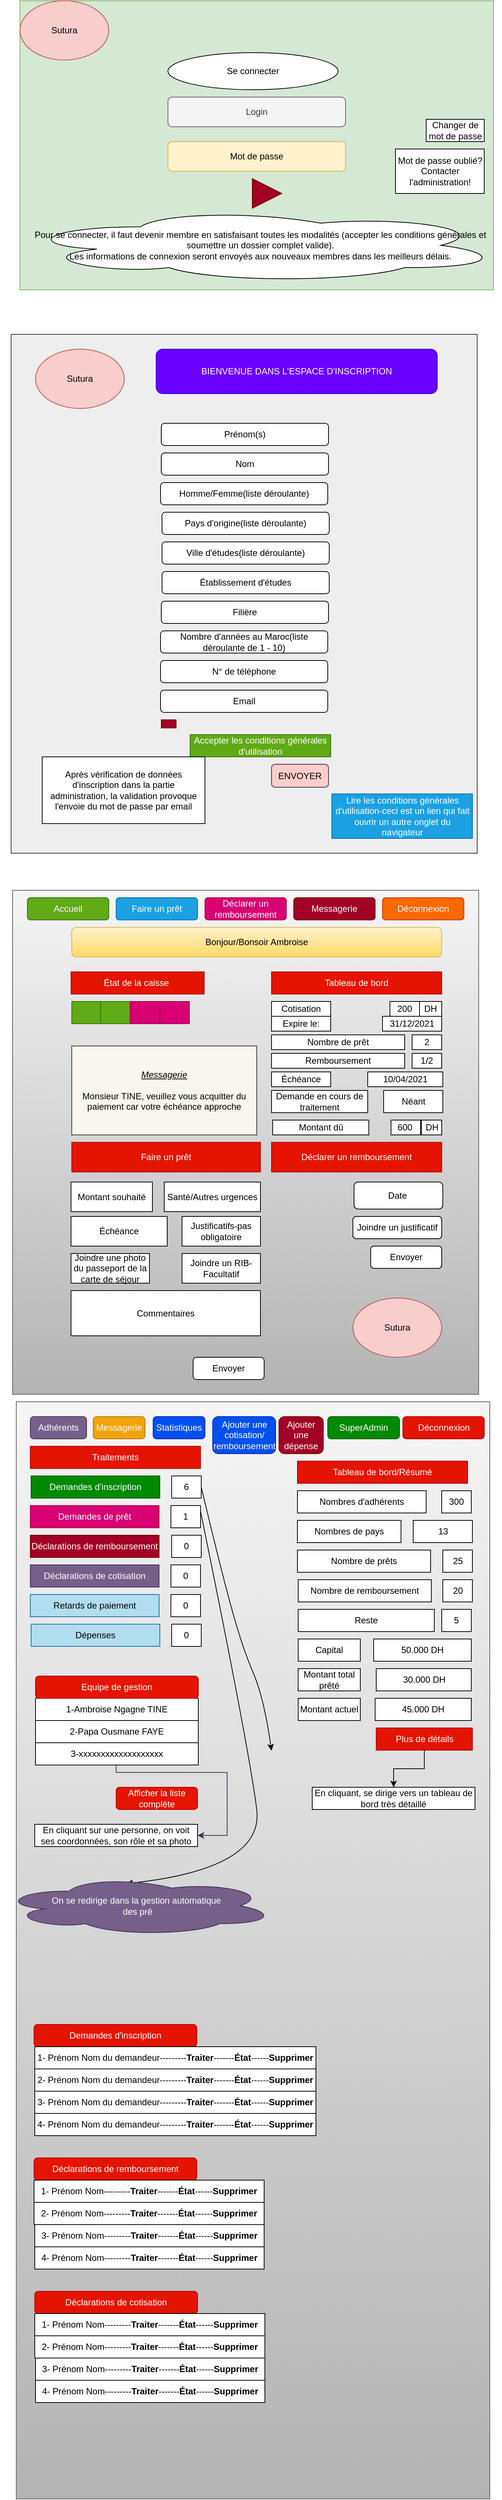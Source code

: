 <mxfile version="14.4.9" type="github">
  <diagram id="IibwhsUdMYKJf8pqr-UW" name="Page-1">
    <mxGraphModel dx="1252" dy="643" grid="1" gridSize="10" guides="1" tooltips="1" connect="1" arrows="1" fold="1" page="1" pageScale="1" pageWidth="827" pageHeight="1169" math="0" shadow="0">
      <root>
        <mxCell id="0" />
        <mxCell id="1" parent="0" />
        <mxCell id="SDGDesWbccRSjYrfOrNV-1" value="" style="rounded=0;whiteSpace=wrap;html=1;fillColor=#d5e8d4;strokeColor=#82b366;" parent="1" vertex="1">
          <mxGeometry x="80" y="80" width="640" height="390" as="geometry" />
        </mxCell>
        <mxCell id="SDGDesWbccRSjYrfOrNV-2" value="Login" style="rounded=1;whiteSpace=wrap;html=1;fillColor=#f5f5f5;strokeColor=#666666;fontColor=#333333;" parent="1" vertex="1">
          <mxGeometry x="280" y="210" width="240" height="40" as="geometry" />
        </mxCell>
        <mxCell id="SDGDesWbccRSjYrfOrNV-3" value="Mot de passe" style="rounded=1;whiteSpace=wrap;html=1;fillColor=#fff2cc;strokeColor=#d6b656;" parent="1" vertex="1">
          <mxGeometry x="280" y="270" width="240" height="40" as="geometry" />
        </mxCell>
        <mxCell id="SDGDesWbccRSjYrfOrNV-4" value="Se connecter" style="ellipse;whiteSpace=wrap;html=1;" parent="1" vertex="1">
          <mxGeometry x="280" y="150" width="230" height="50" as="geometry" />
        </mxCell>
        <mxCell id="SDGDesWbccRSjYrfOrNV-5" value="" style="triangle;whiteSpace=wrap;html=1;fillColor=#a20025;strokeColor=#6F0000;fontColor=#ffffff;" parent="1" vertex="1">
          <mxGeometry x="394" y="320" width="40" height="40" as="geometry" />
        </mxCell>
        <mxCell id="SDGDesWbccRSjYrfOrNV-6" value="Sutura" style="ellipse;whiteSpace=wrap;html=1;fillColor=#f8cecc;strokeColor=#b85450;" parent="1" vertex="1">
          <mxGeometry x="80" y="80" width="120" height="80" as="geometry" />
        </mxCell>
        <mxCell id="SDGDesWbccRSjYrfOrNV-7" value="Pour se connecter, il faut devenir membre en satisfaisant toutes les modalités (accepter les conditions générales et soumettre un dossier complet valide).&lt;br&gt;Les informations de connexion seront envoyés aux nouveaux membres dans les meilleurs délais." style="ellipse;shape=cloud;whiteSpace=wrap;html=1;" parent="1" vertex="1">
          <mxGeometry x="80" y="360" width="650" height="100" as="geometry" />
        </mxCell>
        <mxCell id="SDGDesWbccRSjYrfOrNV-8" value="" style="rounded=0;whiteSpace=wrap;html=1;fillColor=#eeeeee;strokeColor=#36393d;" parent="1" vertex="1">
          <mxGeometry x="68" y="530" width="630" height="700" as="geometry" />
        </mxCell>
        <mxCell id="SDGDesWbccRSjYrfOrNV-9" value="BIENVENUE DANS L&#39;ESPACE D&#39;INSCRIPTION" style="rounded=1;whiteSpace=wrap;html=1;fillColor=#6a00ff;strokeColor=#3700CC;fontColor=#ffffff;" parent="1" vertex="1">
          <mxGeometry x="264" y="550" width="380" height="60" as="geometry" />
        </mxCell>
        <mxCell id="SDGDesWbccRSjYrfOrNV-10" value="Sutura" style="ellipse;whiteSpace=wrap;html=1;fillColor=#f8cecc;strokeColor=#b85450;" parent="1" vertex="1">
          <mxGeometry x="101" y="550" width="120" height="80" as="geometry" />
        </mxCell>
        <mxCell id="SDGDesWbccRSjYrfOrNV-11" value="Prénom(s)" style="rounded=1;whiteSpace=wrap;html=1;" parent="1" vertex="1">
          <mxGeometry x="271" y="650" width="226" height="30" as="geometry" />
        </mxCell>
        <mxCell id="SDGDesWbccRSjYrfOrNV-12" value="Nom" style="rounded=1;whiteSpace=wrap;html=1;" parent="1" vertex="1">
          <mxGeometry x="271" y="690" width="226" height="30" as="geometry" />
        </mxCell>
        <mxCell id="SDGDesWbccRSjYrfOrNV-13" value="Pays d&#39;origine(liste déroulante)" style="rounded=1;whiteSpace=wrap;html=1;" parent="1" vertex="1">
          <mxGeometry x="272" y="770" width="226" height="30" as="geometry" />
        </mxCell>
        <mxCell id="SDGDesWbccRSjYrfOrNV-14" value="Ville d&#39;études(liste déroulante)" style="rounded=1;whiteSpace=wrap;html=1;" parent="1" vertex="1">
          <mxGeometry x="272" y="810" width="226" height="30" as="geometry" />
        </mxCell>
        <mxCell id="SDGDesWbccRSjYrfOrNV-16" value="Établissement d&#39;études" style="rounded=1;whiteSpace=wrap;html=1;" parent="1" vertex="1">
          <mxGeometry x="272" y="850" width="226" height="30" as="geometry" />
        </mxCell>
        <mxCell id="SDGDesWbccRSjYrfOrNV-17" value="Filière" style="rounded=1;whiteSpace=wrap;html=1;" parent="1" vertex="1">
          <mxGeometry x="271" y="890" width="226" height="30" as="geometry" />
        </mxCell>
        <mxCell id="SDGDesWbccRSjYrfOrNV-18" value="Nombre d&#39;années au Maroc(liste déroulante de 1 - 10)" style="rounded=1;whiteSpace=wrap;html=1;" parent="1" vertex="1">
          <mxGeometry x="270" y="930" width="226" height="30" as="geometry" />
        </mxCell>
        <mxCell id="SDGDesWbccRSjYrfOrNV-19" value="N° de téléphone" style="rounded=1;whiteSpace=wrap;html=1;" parent="1" vertex="1">
          <mxGeometry x="270" y="970" width="226" height="30" as="geometry" />
        </mxCell>
        <mxCell id="SDGDesWbccRSjYrfOrNV-20" value="Email" style="rounded=1;whiteSpace=wrap;html=1;" parent="1" vertex="1">
          <mxGeometry x="270" y="1010" width="226" height="30" as="geometry" />
        </mxCell>
        <mxCell id="SDGDesWbccRSjYrfOrNV-24" value="ENVOYER" style="rounded=1;whiteSpace=wrap;html=1;fillColor=#ffcccc;strokeColor=#36393d;" parent="1" vertex="1">
          <mxGeometry x="420" y="1110" width="77" height="31" as="geometry" />
        </mxCell>
        <mxCell id="SDGDesWbccRSjYrfOrNV-25" value="" style="rounded=0;whiteSpace=wrap;html=1;fillColor=#a20025;strokeColor=#6F0000;fontColor=#ffffff;" parent="1" vertex="1">
          <mxGeometry x="271" y="1050" width="20" height="11" as="geometry" />
        </mxCell>
        <mxCell id="SDGDesWbccRSjYrfOrNV-27" value="Accepter les conditions générales d&#39;utilisation" style="rounded=0;whiteSpace=wrap;html=1;fillColor=#60a917;strokeColor=#2D7600;fontColor=#ffffff;" parent="1" vertex="1">
          <mxGeometry x="310" y="1070" width="190" height="30" as="geometry" />
        </mxCell>
        <mxCell id="SDGDesWbccRSjYrfOrNV-28" value="Lire les conditions générales d&#39;utilisation-ceci est un lien qui fait ouvrir un autre onglet du navigateur" style="rounded=0;whiteSpace=wrap;html=1;fillColor=#1ba1e2;strokeColor=#006EAF;fontColor=#ffffff;" parent="1" vertex="1">
          <mxGeometry x="501.5" y="1150" width="190" height="60" as="geometry" />
        </mxCell>
        <mxCell id="SDGDesWbccRSjYrfOrNV-29" value="" style="rounded=0;whiteSpace=wrap;html=1;gradientColor=#b3b3b3;fillColor=#f5f5f5;strokeColor=#666666;" parent="1" vertex="1">
          <mxGeometry x="70" y="1280" width="630" height="680" as="geometry" />
        </mxCell>
        <mxCell id="SDGDesWbccRSjYrfOrNV-30" value="Accueil" style="rounded=1;whiteSpace=wrap;html=1;fillColor=#60a917;strokeColor=#2D7600;fontColor=#ffffff;" parent="1" vertex="1">
          <mxGeometry x="90" y="1290" width="110" height="30" as="geometry" />
        </mxCell>
        <mxCell id="SDGDesWbccRSjYrfOrNV-31" value="Faire un prêt" style="rounded=1;whiteSpace=wrap;html=1;fillColor=#1ba1e2;strokeColor=#006EAF;fontColor=#ffffff;" parent="1" vertex="1">
          <mxGeometry x="210" y="1290" width="110" height="30" as="geometry" />
        </mxCell>
        <mxCell id="SDGDesWbccRSjYrfOrNV-32" value="Déclarer un remboursement" style="rounded=1;whiteSpace=wrap;html=1;fillColor=#d80073;strokeColor=#A50040;fontColor=#ffffff;" parent="1" vertex="1">
          <mxGeometry x="330" y="1290" width="110" height="30" as="geometry" />
        </mxCell>
        <mxCell id="SDGDesWbccRSjYrfOrNV-33" value="Messagerie" style="rounded=1;whiteSpace=wrap;html=1;fillColor=#a20025;strokeColor=#6F0000;fontColor=#ffffff;" parent="1" vertex="1">
          <mxGeometry x="450" y="1290" width="110" height="30" as="geometry" />
        </mxCell>
        <mxCell id="SDGDesWbccRSjYrfOrNV-34" value="Déconnexion" style="rounded=1;whiteSpace=wrap;html=1;fillColor=#fa6800;strokeColor=#C73500;fontColor=#ffffff;" parent="1" vertex="1">
          <mxGeometry x="570" y="1290" width="110" height="30" as="geometry" />
        </mxCell>
        <mxCell id="SDGDesWbccRSjYrfOrNV-35" value="Bonjour/Bonsoir Ambroise" style="rounded=1;whiteSpace=wrap;html=1;fillColor=#fff2cc;strokeColor=#d6b656;gradientColor=#ffd966;" parent="1" vertex="1">
          <mxGeometry x="170" y="1330" width="430" height="40" as="geometry" />
        </mxCell>
        <mxCell id="SDGDesWbccRSjYrfOrNV-36" value="État de la caisse&amp;nbsp;" style="rounded=0;whiteSpace=wrap;html=1;fillColor=#e51400;strokeColor=#B20000;fontColor=#ffffff;" parent="1" vertex="1">
          <mxGeometry x="149" y="1390" width="180" height="30" as="geometry" />
        </mxCell>
        <mxCell id="SDGDesWbccRSjYrfOrNV-37" value="" style="rounded=0;whiteSpace=wrap;html=1;fillColor=#60a917;strokeColor=#2D7600;fontColor=#ffffff;" parent="1" vertex="1">
          <mxGeometry x="150" y="1430" width="40" height="30" as="geometry" />
        </mxCell>
        <mxCell id="SDGDesWbccRSjYrfOrNV-38" value="" style="rounded=0;whiteSpace=wrap;html=1;fillColor=#60a917;strokeColor=#2D7600;fontColor=#ffffff;" parent="1" vertex="1">
          <mxGeometry x="189" y="1430" width="40" height="30" as="geometry" />
        </mxCell>
        <mxCell id="SDGDesWbccRSjYrfOrNV-39" value="" style="rounded=0;whiteSpace=wrap;html=1;fillColor=#d80073;strokeColor=#A50040;fontColor=#ffffff;" parent="1" vertex="1">
          <mxGeometry x="229" y="1430" width="40" height="30" as="geometry" />
        </mxCell>
        <mxCell id="SDGDesWbccRSjYrfOrNV-40" value="" style="rounded=0;whiteSpace=wrap;html=1;fillColor=#d80073;strokeColor=#A50040;fontColor=#ffffff;" parent="1" vertex="1">
          <mxGeometry x="269" y="1430" width="40" height="30" as="geometry" />
        </mxCell>
        <mxCell id="SDGDesWbccRSjYrfOrNV-41" value="&lt;i&gt;&lt;u&gt;Messagerie&lt;br&gt;&lt;/u&gt;&lt;/i&gt;&lt;br&gt;Monsieur TINE, veuillez vous acquitter du paiement car votre échéance approche" style="rounded=0;whiteSpace=wrap;html=1;fillColor=#f9f7ed;strokeColor=#36393d;" parent="1" vertex="1">
          <mxGeometry x="154" y="1490" width="240" height="90" as="geometry" />
        </mxCell>
        <mxCell id="SDGDesWbccRSjYrfOrNV-42" value="Faire un prêt" style="rounded=0;whiteSpace=wrap;html=1;fillColor=#e51400;strokeColor=#B20000;fontColor=#ffffff;" parent="1" vertex="1">
          <mxGeometry x="155" y="1620" width="250" height="40" as="geometry" />
        </mxCell>
        <mxCell id="SDGDesWbccRSjYrfOrNV-43" value="Nombre de prêt" style="rounded=0;whiteSpace=wrap;html=1;" parent="1" vertex="1">
          <mxGeometry x="420" y="1475" width="180" height="20" as="geometry" />
        </mxCell>
        <mxCell id="SDGDesWbccRSjYrfOrNV-45" value="2" style="rounded=0;whiteSpace=wrap;html=1;" parent="1" vertex="1">
          <mxGeometry x="610" y="1475" width="40" height="20" as="geometry" />
        </mxCell>
        <mxCell id="SDGDesWbccRSjYrfOrNV-46" value="Remboursement" style="rounded=0;whiteSpace=wrap;html=1;" parent="1" vertex="1">
          <mxGeometry x="420" y="1500" width="180" height="20" as="geometry" />
        </mxCell>
        <mxCell id="SDGDesWbccRSjYrfOrNV-47" value="1/2" style="rounded=0;whiteSpace=wrap;html=1;" parent="1" vertex="1">
          <mxGeometry x="610" y="1500" width="40" height="20" as="geometry" />
        </mxCell>
        <mxCell id="SDGDesWbccRSjYrfOrNV-49" value="Échéance" style="rounded=0;whiteSpace=wrap;html=1;" parent="1" vertex="1">
          <mxGeometry x="420" y="1525" width="80" height="20" as="geometry" />
        </mxCell>
        <mxCell id="SDGDesWbccRSjYrfOrNV-50" value="10/04/2021" style="rounded=0;whiteSpace=wrap;html=1;" parent="1" vertex="1">
          <mxGeometry x="550" y="1525" width="101.5" height="20" as="geometry" />
        </mxCell>
        <mxCell id="SDGDesWbccRSjYrfOrNV-51" value="Montant souhaité" style="rounded=0;whiteSpace=wrap;html=1;" parent="1" vertex="1">
          <mxGeometry x="149" y="1673.5" width="110" height="40" as="geometry" />
        </mxCell>
        <mxCell id="SDGDesWbccRSjYrfOrNV-53" value="Santé/Autres urgences" style="rounded=0;whiteSpace=wrap;html=1;" parent="1" vertex="1">
          <mxGeometry x="275" y="1673.5" width="130" height="40" as="geometry" />
        </mxCell>
        <mxCell id="SDGDesWbccRSjYrfOrNV-54" value="Échéance" style="rounded=0;whiteSpace=wrap;html=1;" parent="1" vertex="1">
          <mxGeometry x="149" y="1720" width="130" height="40" as="geometry" />
        </mxCell>
        <mxCell id="SDGDesWbccRSjYrfOrNV-57" value="Envoyer" style="rounded=1;whiteSpace=wrap;html=1;" parent="1" vertex="1">
          <mxGeometry x="314" y="1910" width="96" height="30" as="geometry" />
        </mxCell>
        <mxCell id="SDGDesWbccRSjYrfOrNV-58" value="Demande en cours de traitement" style="rounded=0;whiteSpace=wrap;html=1;" parent="1" vertex="1">
          <mxGeometry x="420" y="1550" width="130" height="30" as="geometry" />
        </mxCell>
        <mxCell id="SDGDesWbccRSjYrfOrNV-59" value="Néant" style="rounded=0;whiteSpace=wrap;html=1;" parent="1" vertex="1">
          <mxGeometry x="571.5" y="1550" width="80" height="30" as="geometry" />
        </mxCell>
        <mxCell id="SDGDesWbccRSjYrfOrNV-60" value="Déclarer un remboursement" style="rounded=0;whiteSpace=wrap;html=1;fillColor=#e51400;strokeColor=#B20000;fontColor=#ffffff;" parent="1" vertex="1">
          <mxGeometry x="420" y="1620" width="230" height="40" as="geometry" />
        </mxCell>
        <mxCell id="SDGDesWbccRSjYrfOrNV-61" value="Date&amp;nbsp;" style="rounded=1;whiteSpace=wrap;html=1;" parent="1" vertex="1">
          <mxGeometry x="531.5" y="1673.5" width="120" height="36.5" as="geometry" />
        </mxCell>
        <mxCell id="SDGDesWbccRSjYrfOrNV-62" value="Joindre un justificatif" style="rounded=1;whiteSpace=wrap;html=1;" parent="1" vertex="1">
          <mxGeometry x="530" y="1720" width="120" height="30" as="geometry" />
        </mxCell>
        <mxCell id="SDGDesWbccRSjYrfOrNV-63" value="Envoyer" style="rounded=1;whiteSpace=wrap;html=1;" parent="1" vertex="1">
          <mxGeometry x="554" y="1760" width="96" height="30" as="geometry" />
        </mxCell>
        <mxCell id="SDGDesWbccRSjYrfOrNV-66" value="Accueil" style="rounded=1;whiteSpace=wrap;html=1;fillColor=#60a917;strokeColor=#2D7600;fontColor=#ffffff;" parent="1" vertex="1">
          <mxGeometry x="90" y="1290" width="110" height="30" as="geometry" />
        </mxCell>
        <mxCell id="SDGDesWbccRSjYrfOrNV-67" value="Faire un prêt" style="rounded=1;whiteSpace=wrap;html=1;fillColor=#1ba1e2;strokeColor=#006EAF;fontColor=#ffffff;" parent="1" vertex="1">
          <mxGeometry x="210" y="1290" width="110" height="30" as="geometry" />
        </mxCell>
        <mxCell id="SDGDesWbccRSjYrfOrNV-68" value="Déclarer un remboursement" style="rounded=1;whiteSpace=wrap;html=1;fillColor=#d80073;strokeColor=#A50040;fontColor=#ffffff;" parent="1" vertex="1">
          <mxGeometry x="330" y="1290" width="110" height="30" as="geometry" />
        </mxCell>
        <mxCell id="SDGDesWbccRSjYrfOrNV-69" value="Messagerie" style="rounded=1;whiteSpace=wrap;html=1;fillColor=#a20025;strokeColor=#6F0000;fontColor=#ffffff;" parent="1" vertex="1">
          <mxGeometry x="450" y="1290" width="110" height="30" as="geometry" />
        </mxCell>
        <mxCell id="SDGDesWbccRSjYrfOrNV-70" value="Accueil" style="rounded=1;whiteSpace=wrap;html=1;fillColor=#60a917;strokeColor=#2D7600;fontColor=#ffffff;" parent="1" vertex="1">
          <mxGeometry x="90" y="1290" width="110" height="30" as="geometry" />
        </mxCell>
        <mxCell id="SDGDesWbccRSjYrfOrNV-71" value="Faire un prêt" style="rounded=1;whiteSpace=wrap;html=1;fillColor=#1ba1e2;strokeColor=#006EAF;fontColor=#ffffff;" parent="1" vertex="1">
          <mxGeometry x="210" y="1290" width="110" height="30" as="geometry" />
        </mxCell>
        <mxCell id="SDGDesWbccRSjYrfOrNV-72" value="Déclarer un remboursement" style="rounded=1;whiteSpace=wrap;html=1;fillColor=#d80073;strokeColor=#A50040;fontColor=#ffffff;" parent="1" vertex="1">
          <mxGeometry x="330" y="1290" width="110" height="30" as="geometry" />
        </mxCell>
        <mxCell id="SDGDesWbccRSjYrfOrNV-73" value="Messagerie" style="rounded=1;whiteSpace=wrap;html=1;fillColor=#a20025;strokeColor=#6F0000;fontColor=#ffffff;" parent="1" vertex="1">
          <mxGeometry x="450" y="1290" width="110" height="30" as="geometry" />
        </mxCell>
        <mxCell id="SDGDesWbccRSjYrfOrNV-74" value="Déconnexion" style="rounded=1;whiteSpace=wrap;html=1;fillColor=#fa6800;strokeColor=#C73500;fontColor=#ffffff;" parent="1" vertex="1">
          <mxGeometry x="570" y="1290" width="110" height="30" as="geometry" />
        </mxCell>
        <mxCell id="SDGDesWbccRSjYrfOrNV-75" value="Bonjour/Bonsoir Ambroise" style="rounded=1;whiteSpace=wrap;html=1;fillColor=#fff2cc;strokeColor=#d6b656;gradientColor=#ffd966;" parent="1" vertex="1">
          <mxGeometry x="170" y="1330" width="430" height="40" as="geometry" />
        </mxCell>
        <mxCell id="SDGDesWbccRSjYrfOrNV-80" value="&lt;i&gt;&lt;u&gt;Messagerie&lt;br&gt;&lt;/u&gt;&lt;/i&gt;&lt;br&gt;Monsieur TINE, veuillez vous acquitter du paiement car votre échéance approche" style="rounded=0;whiteSpace=wrap;html=1;fillColor=#f9f7ed;strokeColor=#36393d;" parent="1" vertex="1">
          <mxGeometry x="154" y="1490" width="240" height="90" as="geometry" />
        </mxCell>
        <mxCell id="SDGDesWbccRSjYrfOrNV-85" value="Accueil" style="rounded=1;whiteSpace=wrap;html=1;fillColor=#60a917;strokeColor=#2D7600;fontColor=#ffffff;" parent="1" vertex="1">
          <mxGeometry x="90" y="1290" width="110" height="30" as="geometry" />
        </mxCell>
        <mxCell id="SDGDesWbccRSjYrfOrNV-86" value="Faire un prêt" style="rounded=1;whiteSpace=wrap;html=1;fillColor=#1ba1e2;strokeColor=#006EAF;fontColor=#ffffff;" parent="1" vertex="1">
          <mxGeometry x="210" y="1290" width="110" height="30" as="geometry" />
        </mxCell>
        <mxCell id="SDGDesWbccRSjYrfOrNV-87" value="Déclarer un remboursement" style="rounded=1;whiteSpace=wrap;html=1;fillColor=#d80073;strokeColor=#A50040;fontColor=#ffffff;" parent="1" vertex="1">
          <mxGeometry x="330" y="1290" width="110" height="30" as="geometry" />
        </mxCell>
        <mxCell id="SDGDesWbccRSjYrfOrNV-88" value="Messagerie" style="rounded=1;whiteSpace=wrap;html=1;fillColor=#a20025;strokeColor=#6F0000;fontColor=#ffffff;" parent="1" vertex="1">
          <mxGeometry x="450" y="1290" width="110" height="30" as="geometry" />
        </mxCell>
        <mxCell id="SDGDesWbccRSjYrfOrNV-89" value="Déconnexion" style="rounded=1;whiteSpace=wrap;html=1;fillColor=#fa6800;strokeColor=#C73500;fontColor=#ffffff;" parent="1" vertex="1">
          <mxGeometry x="570" y="1290" width="110" height="30" as="geometry" />
        </mxCell>
        <mxCell id="SDGDesWbccRSjYrfOrNV-90" value="Bonjour/Bonsoir Ambroise" style="rounded=1;whiteSpace=wrap;html=1;fillColor=#fff2cc;strokeColor=#d6b656;gradientColor=#ffd966;" parent="1" vertex="1">
          <mxGeometry x="170" y="1330" width="430" height="40" as="geometry" />
        </mxCell>
        <mxCell id="SDGDesWbccRSjYrfOrNV-95" value="&lt;i&gt;&lt;u&gt;Messagerie&lt;br&gt;&lt;/u&gt;&lt;/i&gt;&lt;br&gt;Monsieur TINE, veuillez vous acquitter du paiement car votre échéance approche" style="rounded=0;whiteSpace=wrap;html=1;fillColor=#f9f7ed;strokeColor=#36393d;" parent="1" vertex="1">
          <mxGeometry x="154" y="1490" width="240" height="90" as="geometry" />
        </mxCell>
        <mxCell id="SDGDesWbccRSjYrfOrNV-103" value="Faire un prêt" style="rounded=0;whiteSpace=wrap;html=1;fillColor=#e51400;strokeColor=#B20000;fontColor=#ffffff;" parent="1" vertex="1">
          <mxGeometry x="155" y="1620" width="250" height="40" as="geometry" />
        </mxCell>
        <mxCell id="SDGDesWbccRSjYrfOrNV-104" value="Déclarer un remboursement" style="rounded=0;whiteSpace=wrap;html=1;fillColor=#e51400;strokeColor=#B20000;fontColor=#ffffff;" parent="1" vertex="1">
          <mxGeometry x="420" y="1620" width="230" height="40" as="geometry" />
        </mxCell>
        <mxCell id="SDGDesWbccRSjYrfOrNV-106" value="Joindre un justificatif" style="rounded=1;whiteSpace=wrap;html=1;" parent="1" vertex="1">
          <mxGeometry x="530" y="1720" width="120" height="30" as="geometry" />
        </mxCell>
        <mxCell id="SDGDesWbccRSjYrfOrNV-107" value="Envoyer" style="rounded=1;whiteSpace=wrap;html=1;" parent="1" vertex="1">
          <mxGeometry x="554" y="1760" width="96" height="30" as="geometry" />
        </mxCell>
        <mxCell id="SDGDesWbccRSjYrfOrNV-108" value="Accueil" style="rounded=1;whiteSpace=wrap;html=1;fillColor=#60a917;strokeColor=#2D7600;fontColor=#ffffff;" parent="1" vertex="1">
          <mxGeometry x="90" y="1290" width="110" height="30" as="geometry" />
        </mxCell>
        <mxCell id="SDGDesWbccRSjYrfOrNV-109" value="Faire un prêt" style="rounded=1;whiteSpace=wrap;html=1;fillColor=#1ba1e2;strokeColor=#006EAF;fontColor=#ffffff;" parent="1" vertex="1">
          <mxGeometry x="210" y="1290" width="110" height="30" as="geometry" />
        </mxCell>
        <mxCell id="SDGDesWbccRSjYrfOrNV-110" value="Déclarer un remboursement" style="rounded=1;whiteSpace=wrap;html=1;fillColor=#d80073;strokeColor=#A50040;fontColor=#ffffff;" parent="1" vertex="1">
          <mxGeometry x="330" y="1290" width="110" height="30" as="geometry" />
        </mxCell>
        <mxCell id="SDGDesWbccRSjYrfOrNV-111" value="Messagerie" style="rounded=1;whiteSpace=wrap;html=1;fillColor=#a20025;strokeColor=#6F0000;fontColor=#ffffff;" parent="1" vertex="1">
          <mxGeometry x="450" y="1290" width="110" height="30" as="geometry" />
        </mxCell>
        <mxCell id="SDGDesWbccRSjYrfOrNV-112" value="Déconnexion" style="rounded=1;whiteSpace=wrap;html=1;fillColor=#fa6800;strokeColor=#C73500;fontColor=#ffffff;" parent="1" vertex="1">
          <mxGeometry x="570" y="1290" width="110" height="30" as="geometry" />
        </mxCell>
        <mxCell id="SDGDesWbccRSjYrfOrNV-113" value="Bonjour/Bonsoir Ambroise" style="rounded=1;whiteSpace=wrap;html=1;fillColor=#fff2cc;strokeColor=#d6b656;gradientColor=#ffd966;" parent="1" vertex="1">
          <mxGeometry x="150" y="1330" width="500" height="40" as="geometry" />
        </mxCell>
        <mxCell id="SDGDesWbccRSjYrfOrNV-118" value="&lt;i&gt;&lt;u&gt;Messagerie&lt;br&gt;&lt;/u&gt;&lt;/i&gt;&lt;br&gt;Monsieur TINE, veuillez vous acquitter du paiement car votre échéance approche" style="rounded=0;whiteSpace=wrap;html=1;fillColor=#f9f7ed;strokeColor=#36393d;" parent="1" vertex="1">
          <mxGeometry x="150" y="1490" width="250" height="120" as="geometry" />
        </mxCell>
        <mxCell id="SDGDesWbccRSjYrfOrNV-126" value="Faire un prêt" style="rounded=0;whiteSpace=wrap;html=1;fillColor=#e51400;strokeColor=#B20000;fontColor=#ffffff;" parent="1" vertex="1">
          <mxGeometry x="150" y="1620" width="255" height="40" as="geometry" />
        </mxCell>
        <mxCell id="SDGDesWbccRSjYrfOrNV-127" value="Déclarer un remboursement" style="rounded=0;whiteSpace=wrap;html=1;fillColor=#e51400;strokeColor=#B20000;fontColor=#ffffff;" parent="1" vertex="1">
          <mxGeometry x="420" y="1620" width="230" height="40" as="geometry" />
        </mxCell>
        <mxCell id="SDGDesWbccRSjYrfOrNV-129" value="Joindre un justificatif" style="rounded=1;whiteSpace=wrap;html=1;" parent="1" vertex="1">
          <mxGeometry x="530" y="1720" width="120" height="30" as="geometry" />
        </mxCell>
        <mxCell id="SDGDesWbccRSjYrfOrNV-130" value="Envoyer" style="rounded=1;whiteSpace=wrap;html=1;" parent="1" vertex="1">
          <mxGeometry x="554" y="1760" width="96" height="30" as="geometry" />
        </mxCell>
        <mxCell id="SDGDesWbccRSjYrfOrNV-132" value="Justificatifs-pas obligatoire" style="rounded=0;whiteSpace=wrap;html=1;" parent="1" vertex="1">
          <mxGeometry x="299" y="1720" width="106" height="40" as="geometry" />
        </mxCell>
        <mxCell id="SDGDesWbccRSjYrfOrNV-133" value="Commentaires" style="rounded=0;whiteSpace=wrap;html=1;" parent="1" vertex="1">
          <mxGeometry x="149" y="1820" width="256" height="61" as="geometry" />
        </mxCell>
        <mxCell id="SDGDesWbccRSjYrfOrNV-135" value="Sutura" style="ellipse;whiteSpace=wrap;html=1;fillColor=#f8cecc;strokeColor=#b85450;" parent="1" vertex="1">
          <mxGeometry x="530" y="1830" width="120" height="80" as="geometry" />
        </mxCell>
        <mxCell id="SDGDesWbccRSjYrfOrNV-136" value="" style="rounded=0;whiteSpace=wrap;html=1;gradientColor=#b3b3b3;fillColor=#f5f5f5;strokeColor=#666666;" parent="1" vertex="1">
          <mxGeometry x="75" y="1970" width="640" height="1480" as="geometry" />
        </mxCell>
        <mxCell id="SDGDesWbccRSjYrfOrNV-139" value="Adhérents" style="rounded=1;whiteSpace=wrap;html=1;fillColor=#76608a;strokeColor=#432D57;fontColor=#ffffff;" parent="1" vertex="1">
          <mxGeometry x="94" y="1990" width="76" height="30" as="geometry" />
        </mxCell>
        <mxCell id="SDGDesWbccRSjYrfOrNV-140" value="Messagerie" style="rounded=1;whiteSpace=wrap;html=1;fillColor=#f0a30a;strokeColor=#BD7000;fontColor=#ffffff;" parent="1" vertex="1">
          <mxGeometry x="179" y="1990" width="70" height="30" as="geometry" />
        </mxCell>
        <mxCell id="SDGDesWbccRSjYrfOrNV-141" value="Statistiques" style="rounded=1;whiteSpace=wrap;html=1;fillColor=#0050ef;strokeColor=#001DBC;fontColor=#ffffff;" parent="1" vertex="1">
          <mxGeometry x="260" y="1990" width="70" height="30" as="geometry" />
        </mxCell>
        <mxCell id="SDGDesWbccRSjYrfOrNV-157" value="Tableau de bord" style="rounded=0;whiteSpace=wrap;html=1;fillColor=#e51400;strokeColor=#B20000;fontColor=#ffffff;" parent="1" vertex="1">
          <mxGeometry x="420" y="1390" width="230" height="30" as="geometry" />
        </mxCell>
        <mxCell id="SDGDesWbccRSjYrfOrNV-165" value="Tableau de bord/Résumé" style="rounded=0;whiteSpace=wrap;html=1;fillColor=#e51400;strokeColor=#B20000;fontColor=#ffffff;" parent="1" vertex="1">
          <mxGeometry x="455" y="2050" width="230" height="30" as="geometry" />
        </mxCell>
        <mxCell id="SDGDesWbccRSjYrfOrNV-166" value="Nombres d&#39;adhérents" style="rounded=0;whiteSpace=wrap;html=1;" parent="1" vertex="1">
          <mxGeometry x="455" y="2090" width="174" height="30" as="geometry" />
        </mxCell>
        <mxCell id="SDGDesWbccRSjYrfOrNV-167" value="300" style="rounded=0;whiteSpace=wrap;html=1;" parent="1" vertex="1">
          <mxGeometry x="650" y="2090" width="40" height="30" as="geometry" />
        </mxCell>
        <mxCell id="SDGDesWbccRSjYrfOrNV-168" value="Nombre de prêts" style="rounded=0;whiteSpace=wrap;html=1;" parent="1" vertex="1">
          <mxGeometry x="455" y="2170" width="180" height="30" as="geometry" />
        </mxCell>
        <mxCell id="SDGDesWbccRSjYrfOrNV-207" value="" style="edgeStyle=orthogonalEdgeStyle;rounded=0;orthogonalLoop=1;jettySize=auto;html=1;fillColor=#76608a;strokeColor=#432D57;exitX=0.5;exitY=1;exitDx=0;exitDy=0;" parent="1" source="SDGDesWbccRSjYrfOrNV-202" target="SDGDesWbccRSjYrfOrNV-206" edge="1">
          <mxGeometry relative="1" as="geometry">
            <Array as="points">
              <mxPoint x="210" y="2470" />
              <mxPoint x="360" y="2470" />
              <mxPoint x="360" y="2555" />
            </Array>
          </mxGeometry>
        </mxCell>
        <mxCell id="SDGDesWbccRSjYrfOrNV-169" value="1-Ambroise Ngagne TINE" style="rounded=0;whiteSpace=wrap;html=1;" parent="1" vertex="1">
          <mxGeometry x="101" y="2370" width="220" height="30" as="geometry" />
        </mxCell>
        <mxCell id="SDGDesWbccRSjYrfOrNV-170" value="Nombres de pays" style="rounded=0;whiteSpace=wrap;html=1;" parent="1" vertex="1">
          <mxGeometry x="455" y="2130" width="140" height="30" as="geometry" />
        </mxCell>
        <mxCell id="SDGDesWbccRSjYrfOrNV-212" value="" style="edgeStyle=orthogonalEdgeStyle;rounded=0;orthogonalLoop=1;jettySize=auto;html=1;" parent="1" source="SDGDesWbccRSjYrfOrNV-171" target="SDGDesWbccRSjYrfOrNV-211" edge="1">
          <mxGeometry relative="1" as="geometry" />
        </mxCell>
        <mxCell id="SDGDesWbccRSjYrfOrNV-171" value="Plus de détails" style="rounded=0;whiteSpace=wrap;html=1;fillColor=#e51400;strokeColor=#B20000;fontColor=#ffffff;" parent="1" vertex="1">
          <mxGeometry x="561.5" y="2410" width="130" height="30" as="geometry" />
        </mxCell>
        <mxCell id="SDGDesWbccRSjYrfOrNV-172" value="13" style="rounded=0;whiteSpace=wrap;html=1;" parent="1" vertex="1">
          <mxGeometry x="611.5" y="2130" width="80" height="30" as="geometry" />
        </mxCell>
        <mxCell id="SDGDesWbccRSjYrfOrNV-177" value="25" style="rounded=0;whiteSpace=wrap;html=1;" parent="1" vertex="1">
          <mxGeometry x="651.5" y="2170" width="40" height="30" as="geometry" />
        </mxCell>
        <mxCell id="SDGDesWbccRSjYrfOrNV-178" value="Nombre de remboursement" style="rounded=0;whiteSpace=wrap;html=1;" parent="1" vertex="1">
          <mxGeometry x="456" y="2210" width="180" height="30" as="geometry" />
        </mxCell>
        <mxCell id="SDGDesWbccRSjYrfOrNV-179" value="Reste" style="rounded=0;whiteSpace=wrap;html=1;" parent="1" vertex="1">
          <mxGeometry x="456" y="2250" width="184" height="30" as="geometry" />
        </mxCell>
        <mxCell id="SDGDesWbccRSjYrfOrNV-180" value="Capital" style="rounded=0;whiteSpace=wrap;html=1;" parent="1" vertex="1">
          <mxGeometry x="456" y="2290" width="84" height="30" as="geometry" />
        </mxCell>
        <mxCell id="SDGDesWbccRSjYrfOrNV-181" value="Montant actuel" style="rounded=0;whiteSpace=wrap;html=1;" parent="1" vertex="1">
          <mxGeometry x="456" y="2370" width="84" height="30" as="geometry" />
        </mxCell>
        <mxCell id="SDGDesWbccRSjYrfOrNV-182" value="Montant total prêté" style="rounded=0;whiteSpace=wrap;html=1;" parent="1" vertex="1">
          <mxGeometry x="456" y="2330" width="84" height="30" as="geometry" />
        </mxCell>
        <mxCell id="SDGDesWbccRSjYrfOrNV-184" value="50.000 DH" style="rounded=0;whiteSpace=wrap;html=1;" parent="1" vertex="1">
          <mxGeometry x="558" y="2290" width="132" height="30" as="geometry" />
        </mxCell>
        <mxCell id="SDGDesWbccRSjYrfOrNV-185" value="30.000 DH" style="rounded=0;whiteSpace=wrap;html=1;" parent="1" vertex="1">
          <mxGeometry x="561.5" y="2330" width="128.5" height="30" as="geometry" />
        </mxCell>
        <mxCell id="SDGDesWbccRSjYrfOrNV-186" value="45.000 DH" style="rounded=0;whiteSpace=wrap;html=1;" parent="1" vertex="1">
          <mxGeometry x="560" y="2370" width="130" height="30" as="geometry" />
        </mxCell>
        <mxCell id="SDGDesWbccRSjYrfOrNV-187" value="20" style="rounded=0;whiteSpace=wrap;html=1;" parent="1" vertex="1">
          <mxGeometry x="651.5" y="2210" width="40" height="30" as="geometry" />
        </mxCell>
        <mxCell id="SDGDesWbccRSjYrfOrNV-188" value="5" style="rounded=0;whiteSpace=wrap;html=1;" parent="1" vertex="1">
          <mxGeometry x="650" y="2250" width="40" height="30" as="geometry" />
        </mxCell>
        <mxCell id="SDGDesWbccRSjYrfOrNV-190" value="Traitements" style="rounded=0;whiteSpace=wrap;html=1;fillColor=#e51400;strokeColor=#B20000;fontColor=#ffffff;" parent="1" vertex="1">
          <mxGeometry x="94" y="2030" width="230" height="30" as="geometry" />
        </mxCell>
        <mxCell id="SDGDesWbccRSjYrfOrNV-191" value="Demandes d&#39;inscription" style="rounded=0;whiteSpace=wrap;html=1;fillColor=#008a00;strokeColor=#005700;fontColor=#ffffff;" parent="1" vertex="1">
          <mxGeometry x="95" y="2070" width="174" height="30" as="geometry" />
        </mxCell>
        <mxCell id="SDGDesWbccRSjYrfOrNV-192" value="Demandes de prêt" style="rounded=0;whiteSpace=wrap;html=1;fillColor=#d80073;strokeColor=#A50040;fontColor=#ffffff;" parent="1" vertex="1">
          <mxGeometry x="94" y="2110" width="174" height="30" as="geometry" />
        </mxCell>
        <mxCell id="SDGDesWbccRSjYrfOrNV-193" value="Déclarations de remboursement" style="rounded=0;whiteSpace=wrap;html=1;fillColor=#a20025;strokeColor=#6F0000;fontColor=#ffffff;" parent="1" vertex="1">
          <mxGeometry x="94" y="2150" width="174" height="30" as="geometry" />
        </mxCell>
        <mxCell id="SDGDesWbccRSjYrfOrNV-194" value="0" style="rounded=0;whiteSpace=wrap;html=1;" parent="1" vertex="1">
          <mxGeometry x="285" y="2150" width="40" height="30" as="geometry" />
        </mxCell>
        <mxCell id="SDGDesWbccRSjYrfOrNV-195" value="1" style="rounded=0;whiteSpace=wrap;html=1;" parent="1" vertex="1">
          <mxGeometry x="284" y="2110" width="40" height="30" as="geometry" />
        </mxCell>
        <mxCell id="SDGDesWbccRSjYrfOrNV-196" value="6" style="rounded=0;whiteSpace=wrap;html=1;" parent="1" vertex="1">
          <mxGeometry x="285" y="2070" width="40" height="30" as="geometry" />
        </mxCell>
        <mxCell id="SDGDesWbccRSjYrfOrNV-198" value="0" style="rounded=0;whiteSpace=wrap;html=1;" parent="1" vertex="1">
          <mxGeometry x="284" y="2190" width="40" height="30" as="geometry" />
        </mxCell>
        <mxCell id="SDGDesWbccRSjYrfOrNV-199" value="Déconnexion" style="rounded=1;whiteSpace=wrap;html=1;fillColor=#e51400;strokeColor=#B20000;fontColor=#ffffff;" parent="1" vertex="1">
          <mxGeometry x="597.5" y="1990" width="110" height="30" as="geometry" />
        </mxCell>
        <mxCell id="SDGDesWbccRSjYrfOrNV-200" value="Equipe de gestion" style="rounded=1;whiteSpace=wrap;html=1;fillColor=#e51400;strokeColor=#B20000;fontColor=#ffffff;" parent="1" vertex="1">
          <mxGeometry x="101" y="2340" width="220" height="30" as="geometry" />
        </mxCell>
        <mxCell id="SDGDesWbccRSjYrfOrNV-201" value="2-Papa Ousmane FAYE" style="rounded=0;whiteSpace=wrap;html=1;" parent="1" vertex="1">
          <mxGeometry x="101" y="2400" width="220" height="30" as="geometry" />
        </mxCell>
        <mxCell id="SDGDesWbccRSjYrfOrNV-202" value="3-xxxxxxxxxxxxxxxxxxx" style="rounded=0;whiteSpace=wrap;html=1;" parent="1" vertex="1">
          <mxGeometry x="101" y="2430" width="220" height="30" as="geometry" />
        </mxCell>
        <mxCell id="SDGDesWbccRSjYrfOrNV-205" value="Afficher la liste complète" style="rounded=1;whiteSpace=wrap;html=1;fillColor=#e51400;strokeColor=#B20000;fontColor=#ffffff;" parent="1" vertex="1">
          <mxGeometry x="210" y="2490" width="110" height="30" as="geometry" />
        </mxCell>
        <mxCell id="SDGDesWbccRSjYrfOrNV-206" value="En cliquant sur une personne, on voit ses coordonnées, son rôle et sa photo" style="rounded=0;whiteSpace=wrap;html=1;" parent="1" vertex="1">
          <mxGeometry x="100" y="2540" width="220" height="30" as="geometry" />
        </mxCell>
        <mxCell id="SDGDesWbccRSjYrfOrNV-211" value="En cliquant, se dirige vers un tableau de bord très détaillé" style="rounded=0;whiteSpace=wrap;html=1;" parent="1" vertex="1">
          <mxGeometry x="475" y="2490" width="220" height="30" as="geometry" />
        </mxCell>
        <mxCell id="SDGDesWbccRSjYrfOrNV-219" value="" style="curved=1;endArrow=classic;html=1;exitX=1;exitY=0.25;exitDx=0;exitDy=0;entryX=0.459;entryY=0.125;entryDx=0;entryDy=0;entryPerimeter=0;" parent="1" source="SDGDesWbccRSjYrfOrNV-195" target="pLTaCYsmvIqPrwOiqqX8-4" edge="1">
          <mxGeometry width="50" height="50" relative="1" as="geometry">
            <mxPoint x="230" y="2380" as="sourcePoint" />
            <mxPoint x="295.714" y="2620" as="targetPoint" />
            <Array as="points">
              <mxPoint x="390" y="2440" />
              <mxPoint x="410" y="2600" />
            </Array>
          </mxGeometry>
        </mxCell>
        <mxCell id="SDGDesWbccRSjYrfOrNV-220" value="Demandes d&#39;inscription" style="rounded=1;whiteSpace=wrap;html=1;fillColor=#e51400;strokeColor=#B20000;fontColor=#ffffff;" parent="1" vertex="1">
          <mxGeometry x="99" y="2810" width="220" height="30" as="geometry" />
        </mxCell>
        <mxCell id="SDGDesWbccRSjYrfOrNV-223" value="2- Prénom Nom du demandeur---------&lt;b&gt;Traiter&lt;/b&gt;-------&lt;b&gt;État&lt;/b&gt;------&lt;b&gt;Supprimer&lt;/b&gt;" style="rounded=0;whiteSpace=wrap;html=1;" parent="1" vertex="1">
          <mxGeometry x="100" y="2870" width="380" height="30" as="geometry" />
        </mxCell>
        <mxCell id="SDGDesWbccRSjYrfOrNV-224" value="1- Prénom Nom du demandeur---------&lt;b&gt;Traiter&lt;/b&gt;-------&lt;b&gt;État&lt;/b&gt;------&lt;b&gt;Supprimer&lt;/b&gt;" style="rounded=0;whiteSpace=wrap;html=1;" parent="1" vertex="1">
          <mxGeometry x="100" y="2840" width="380" height="30" as="geometry" />
        </mxCell>
        <mxCell id="SDGDesWbccRSjYrfOrNV-225" value="3- Prénom Nom---------&lt;b&gt;Traiter&lt;/b&gt;-------&lt;b&gt;État&lt;/b&gt;------&lt;b&gt;Supprimer&lt;/b&gt;" style="rounded=0;whiteSpace=wrap;html=1;" parent="1" vertex="1">
          <mxGeometry x="100" y="3080" width="310" height="30" as="geometry" />
        </mxCell>
        <mxCell id="SDGDesWbccRSjYrfOrNV-226" value="4- Prénom Nom du demandeur---------&lt;b&gt;Traiter&lt;/b&gt;-------&lt;b&gt;État&lt;/b&gt;------&lt;b&gt;Supprimer&lt;/b&gt;" style="rounded=0;whiteSpace=wrap;html=1;" parent="1" vertex="1">
          <mxGeometry x="100" y="2930" width="380" height="30" as="geometry" />
        </mxCell>
        <mxCell id="SDGDesWbccRSjYrfOrNV-232" value="Déclarations de remboursement" style="rounded=1;whiteSpace=wrap;html=1;fillColor=#e51400;strokeColor=#B20000;fontColor=#ffffff;" parent="1" vertex="1">
          <mxGeometry x="99" y="2990" width="220" height="30" as="geometry" />
        </mxCell>
        <mxCell id="SDGDesWbccRSjYrfOrNV-233" value="1- Prénom Nom---------&lt;b&gt;Traiter&lt;/b&gt;-------&lt;b&gt;État&lt;/b&gt;------&lt;b&gt;Supprimer&lt;/b&gt;" style="rounded=0;whiteSpace=wrap;html=1;" parent="1" vertex="1">
          <mxGeometry x="99" y="3020" width="311" height="30" as="geometry" />
        </mxCell>
        <mxCell id="SDGDesWbccRSjYrfOrNV-234" value="2- Prénom Nom---------&lt;b&gt;Traiter&lt;/b&gt;-------&lt;b&gt;État&lt;/b&gt;------&lt;b&gt;Supprimer&lt;/b&gt;" style="rounded=0;whiteSpace=wrap;html=1;" parent="1" vertex="1">
          <mxGeometry x="99" y="3050" width="311" height="30" as="geometry" />
        </mxCell>
        <mxCell id="SDGDesWbccRSjYrfOrNV-235" value="3- Prénom Nom du demandeur---------&lt;b&gt;Traiter&lt;/b&gt;-------&lt;b&gt;État&lt;/b&gt;------&lt;b&gt;Supprimer&lt;/b&gt;" style="rounded=0;whiteSpace=wrap;html=1;" parent="1" vertex="1">
          <mxGeometry x="100" y="2900" width="380" height="30" as="geometry" />
        </mxCell>
        <mxCell id="SDGDesWbccRSjYrfOrNV-236" value="4- Prénom Nom---------&lt;b&gt;Traiter&lt;/b&gt;-------&lt;b&gt;État&lt;/b&gt;------&lt;b&gt;Supprimer&lt;/b&gt;" style="rounded=0;whiteSpace=wrap;html=1;" parent="1" vertex="1">
          <mxGeometry x="100" y="3110" width="310" height="30" as="geometry" />
        </mxCell>
        <mxCell id="nPjhEHFaOwcL7UX8rbgF-3" value="Joindre une photo du passeport de la carte de séjour" style="rounded=0;whiteSpace=wrap;html=1;" parent="1" vertex="1">
          <mxGeometry x="149" y="1770" width="106" height="40" as="geometry" />
        </mxCell>
        <mxCell id="nPjhEHFaOwcL7UX8rbgF-4" value="Joindre un RIB- Facultatif" style="rounded=0;whiteSpace=wrap;html=1;" parent="1" vertex="1">
          <mxGeometry x="299" y="1770" width="106" height="40" as="geometry" />
        </mxCell>
        <mxCell id="6pL3NNsehdov1yfRttMt-1" value="Changer de mot de passe" style="rounded=0;whiteSpace=wrap;html=1;" parent="1" vertex="1">
          <mxGeometry x="629" y="240" width="78.5" height="30" as="geometry" />
        </mxCell>
        <mxCell id="6pL3NNsehdov1yfRttMt-2" value="Mot de passe oublié?&lt;br&gt;Contacter l&#39;administration!" style="rounded=0;whiteSpace=wrap;html=1;" parent="1" vertex="1">
          <mxGeometry x="587.5" y="280" width="120" height="60" as="geometry" />
        </mxCell>
        <mxCell id="6pL3NNsehdov1yfRttMt-3" value="Après vérification de données d&#39;inscription dans la partie administration, la validation provoque l&#39;envoie du mot de passe par email" style="rounded=0;whiteSpace=wrap;html=1;" parent="1" vertex="1">
          <mxGeometry x="110" y="1100" width="220" height="90" as="geometry" />
        </mxCell>
        <mxCell id="6pL3NNsehdov1yfRttMt-4" value="Montant dû" style="rounded=0;whiteSpace=wrap;html=1;" parent="1" vertex="1">
          <mxGeometry x="421.5" y="1590" width="130" height="20" as="geometry" />
        </mxCell>
        <mxCell id="6pL3NNsehdov1yfRttMt-6" value="600&amp;nbsp;" style="rounded=0;whiteSpace=wrap;html=1;" parent="1" vertex="1">
          <mxGeometry x="581.5" y="1590" width="40" height="20" as="geometry" />
        </mxCell>
        <mxCell id="6pL3NNsehdov1yfRttMt-7" value="DH" style="rounded=0;whiteSpace=wrap;html=1;" parent="1" vertex="1">
          <mxGeometry x="622.5" y="1590" width="27.5" height="20" as="geometry" />
        </mxCell>
        <mxCell id="6pL3NNsehdov1yfRttMt-8" value="SuperAdmin" style="rounded=1;whiteSpace=wrap;html=1;fillColor=#008a00;strokeColor=#005700;fontColor=#ffffff;" parent="1" vertex="1">
          <mxGeometry x="496" y="1990" width="97" height="30" as="geometry" />
        </mxCell>
        <mxCell id="6pL3NNsehdov1yfRttMt-9" value="Cotisation" style="rounded=0;whiteSpace=wrap;html=1;" parent="1" vertex="1">
          <mxGeometry x="420" y="1430" width="80" height="20" as="geometry" />
        </mxCell>
        <mxCell id="6pL3NNsehdov1yfRttMt-10" value="200" style="rounded=0;whiteSpace=wrap;html=1;" parent="1" vertex="1">
          <mxGeometry x="580" y="1430" width="40" height="20" as="geometry" />
        </mxCell>
        <mxCell id="6pL3NNsehdov1yfRttMt-11" value="DH" style="rounded=0;whiteSpace=wrap;html=1;" parent="1" vertex="1">
          <mxGeometry x="620" y="1430" width="30" height="20" as="geometry" />
        </mxCell>
        <mxCell id="6pL3NNsehdov1yfRttMt-12" value="Expire le:" style="rounded=0;whiteSpace=wrap;html=1;" parent="1" vertex="1">
          <mxGeometry x="420" y="1450" width="80" height="20" as="geometry" />
        </mxCell>
        <mxCell id="6pL3NNsehdov1yfRttMt-13" value="31/12/2021" style="rounded=0;whiteSpace=wrap;html=1;" parent="1" vertex="1">
          <mxGeometry x="570" y="1450" width="80" height="20" as="geometry" />
        </mxCell>
        <mxCell id="6pL3NNsehdov1yfRttMt-14" value="Homme/Femme(liste déroulante)" style="rounded=1;whiteSpace=wrap;html=1;" parent="1" vertex="1">
          <mxGeometry x="270" y="730" width="226" height="30" as="geometry" />
        </mxCell>
        <mxCell id="Hya-TPy_c2ZP0WOWe1SL-1" value="Déclarations de cotisation" style="rounded=0;whiteSpace=wrap;html=1;fillColor=#76608a;strokeColor=#432D57;fontColor=#ffffff;" parent="1" vertex="1">
          <mxGeometry x="94" y="2190" width="174" height="30" as="geometry" />
        </mxCell>
        <mxCell id="Hya-TPy_c2ZP0WOWe1SL-2" value="Déclarations de cotisation" style="rounded=1;whiteSpace=wrap;html=1;fillColor=#e51400;strokeColor=#B20000;fontColor=#ffffff;" parent="1" vertex="1">
          <mxGeometry x="100" y="3170" width="220" height="30" as="geometry" />
        </mxCell>
        <mxCell id="Hya-TPy_c2ZP0WOWe1SL-3" value="1- Prénom Nom---------&lt;b&gt;Traiter&lt;/b&gt;-------&lt;b&gt;État&lt;/b&gt;------&lt;b&gt;Supprimer&lt;/b&gt;" style="rounded=0;whiteSpace=wrap;html=1;" parent="1" vertex="1">
          <mxGeometry x="100" y="3200" width="311" height="30" as="geometry" />
        </mxCell>
        <mxCell id="Hya-TPy_c2ZP0WOWe1SL-4" value="2- Prénom Nom---------&lt;b&gt;Traiter&lt;/b&gt;-------&lt;b&gt;État&lt;/b&gt;------&lt;b&gt;Supprimer&lt;/b&gt;" style="rounded=0;whiteSpace=wrap;html=1;" parent="1" vertex="1">
          <mxGeometry x="100" y="3230" width="311" height="30" as="geometry" />
        </mxCell>
        <mxCell id="Hya-TPy_c2ZP0WOWe1SL-5" value="3- Prénom Nom---------&lt;b&gt;Traiter&lt;/b&gt;-------&lt;b&gt;État&lt;/b&gt;------&lt;b&gt;Supprimer&lt;/b&gt;" style="rounded=0;whiteSpace=wrap;html=1;" parent="1" vertex="1">
          <mxGeometry x="101" y="3260" width="310" height="30" as="geometry" />
        </mxCell>
        <mxCell id="Hya-TPy_c2ZP0WOWe1SL-6" value="4- Prénom Nom---------&lt;b&gt;Traiter&lt;/b&gt;-------&lt;b&gt;État&lt;/b&gt;------&lt;b&gt;Supprimer&lt;/b&gt;" style="rounded=0;whiteSpace=wrap;html=1;" parent="1" vertex="1">
          <mxGeometry x="101" y="3290" width="310" height="30" as="geometry" />
        </mxCell>
        <mxCell id="Hya-TPy_c2ZP0WOWe1SL-7" value="Ajouter une cotisation/&lt;br&gt;remboursement" style="rounded=1;whiteSpace=wrap;html=1;fillColor=#0050ef;strokeColor=#001DBC;fontColor=#ffffff;" parent="1" vertex="1">
          <mxGeometry x="340.5" y="1990" width="85" height="50" as="geometry" />
        </mxCell>
        <mxCell id="EzgY_Jlq-dmY2WDkP3PC-1" value="Dépenses" style="rounded=0;whiteSpace=wrap;html=1;fillColor=#b1ddf0;strokeColor=#10739e;" parent="1" vertex="1">
          <mxGeometry x="95" y="2270" width="174" height="30" as="geometry" />
        </mxCell>
        <mxCell id="EzgY_Jlq-dmY2WDkP3PC-2" value="0" style="rounded=0;whiteSpace=wrap;html=1;" parent="1" vertex="1">
          <mxGeometry x="284" y="2230" width="40" height="30" as="geometry" />
        </mxCell>
        <mxCell id="pLTaCYsmvIqPrwOiqqX8-1" value="Retards de paiement" style="rounded=0;whiteSpace=wrap;html=1;fillColor=#b1ddf0;strokeColor=#10739e;" vertex="1" parent="1">
          <mxGeometry x="94" y="2230" width="174" height="30" as="geometry" />
        </mxCell>
        <mxCell id="pLTaCYsmvIqPrwOiqqX8-2" value="0" style="rounded=0;whiteSpace=wrap;html=1;" vertex="1" parent="1">
          <mxGeometry x="285" y="2270" width="40" height="30" as="geometry" />
        </mxCell>
        <mxCell id="pLTaCYsmvIqPrwOiqqX8-3" value="Ajouter une dépense" style="rounded=1;whiteSpace=wrap;html=1;fillColor=#a20025;strokeColor=#6F0000;fontColor=#ffffff;" vertex="1" parent="1">
          <mxGeometry x="430" y="1990" width="60" height="50" as="geometry" />
        </mxCell>
        <mxCell id="pLTaCYsmvIqPrwOiqqX8-4" value="On se redirige dans la gestion automatique&amp;nbsp;&lt;br&gt;des prê" style="ellipse;shape=cloud;whiteSpace=wrap;html=1;fillColor=#76608a;strokeColor=#432D57;fontColor=#ffffff;" vertex="1" parent="1">
          <mxGeometry x="54" y="2610" width="370" height="80" as="geometry" />
        </mxCell>
        <mxCell id="pLTaCYsmvIqPrwOiqqX8-6" value="" style="curved=1;endArrow=classic;html=1;exitX=1;exitY=0.5;exitDx=0;exitDy=0;entryX=0.539;entryY=0.318;entryDx=0;entryDy=0;entryPerimeter=0;" edge="1" parent="1" source="SDGDesWbccRSjYrfOrNV-196" target="SDGDesWbccRSjYrfOrNV-136">
          <mxGeometry width="50" height="50" relative="1" as="geometry">
            <mxPoint x="340" y="2190" as="sourcePoint" />
            <mxPoint x="440" y="2160" as="targetPoint" />
            <Array as="points">
              <mxPoint x="350" y="2190" />
              <mxPoint x="380" y="2300" />
              <mxPoint x="410" y="2370" />
            </Array>
          </mxGeometry>
        </mxCell>
      </root>
    </mxGraphModel>
  </diagram>
</mxfile>

